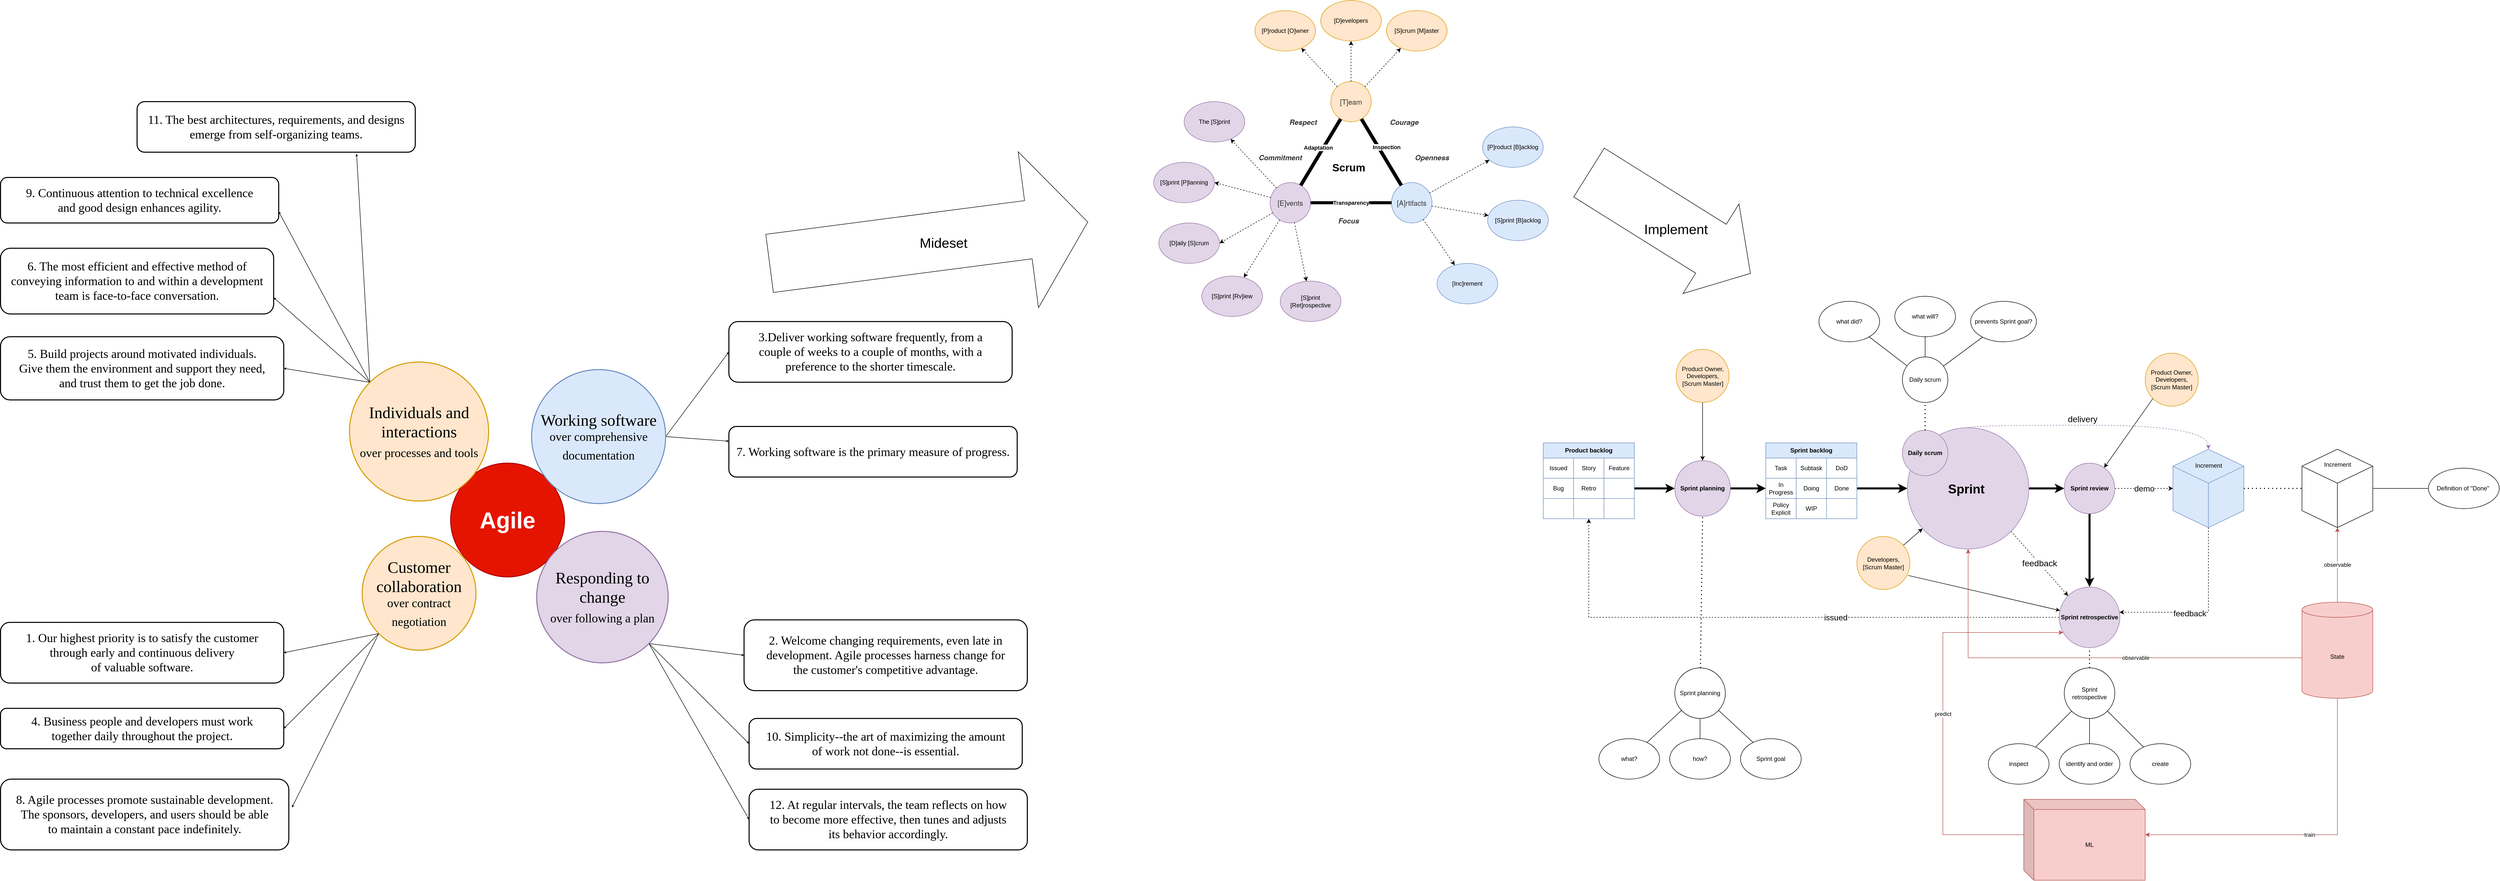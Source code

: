 <mxfile version="20.6.0" type="github">
  <diagram id="vTIlGKn34Agy7_nbuYvW" name="Page-1">
    <mxGraphModel dx="4783" dy="1676" grid="1" gridSize="10" guides="1" tooltips="1" connect="1" arrows="1" fold="1" page="1" pageScale="1" pageWidth="1100" pageHeight="850" math="0" shadow="0">
      <root>
        <mxCell id="0" />
        <mxCell id="1" parent="0" />
        <mxCell id="4XVsGeKiMnGcDN7NZz1f-46" style="edgeStyle=orthogonalEdgeStyle;rounded=0;orthogonalLoop=1;jettySize=auto;html=1;strokeWidth=4;" parent="1" source="4XVsGeKiMnGcDN7NZz1f-1" target="pWea8SycgsO2kqLgSIZi-3" edge="1">
          <mxGeometry relative="1" as="geometry">
            <mxPoint x="920" y="325" as="targetPoint" />
          </mxGeometry>
        </mxCell>
        <mxCell id="4XVsGeKiMnGcDN7NZz1f-50" style="edgeStyle=orthogonalEdgeStyle;rounded=0;orthogonalLoop=1;jettySize=auto;html=1;strokeWidth=4;" parent="1" source="pWea8SycgsO2kqLgSIZi-3" target="pWea8SycgsO2kqLgSIZi-4" edge="1">
          <mxGeometry relative="1" as="geometry">
            <mxPoint x="715" y="540" as="targetPoint" />
            <Array as="points">
              <mxPoint x="970" y="420" />
              <mxPoint x="970" y="420" />
            </Array>
          </mxGeometry>
        </mxCell>
        <mxCell id="--FnyJ7yt4JysMKt7wGG-60" style="edgeStyle=orthogonalEdgeStyle;rounded=0;orthogonalLoop=1;jettySize=auto;html=1;entryX=0.5;entryY=0;entryDx=0;entryDy=0;entryPerimeter=0;fontSize=25;endSize=6;strokeWidth=1;spacing=7;fillColor=#e1d5e7;strokeColor=#9673a6;curved=1;dashed=1;" parent="1" source="4XVsGeKiMnGcDN7NZz1f-1" target="4XVsGeKiMnGcDN7NZz1f-44" edge="1">
          <mxGeometry relative="1" as="geometry">
            <Array as="points">
              <mxPoint x="730" y="200" />
              <mxPoint x="1205" y="200" />
            </Array>
          </mxGeometry>
        </mxCell>
        <mxCell id="--FnyJ7yt4JysMKt7wGG-61" value="&lt;font style=&quot;font-size: 17px&quot;&gt;delivery&lt;/font&gt;" style="edgeLabel;html=1;align=center;verticalAlign=middle;resizable=0;points=[];fontSize=45;labelBackgroundColor=none;" parent="--FnyJ7yt4JysMKt7wGG-60" vertex="1" connectable="0">
          <mxGeometry x="-0.438" y="-5" relative="1" as="geometry">
            <mxPoint x="83" y="-27" as="offset" />
          </mxGeometry>
        </mxCell>
        <mxCell id="--FnyJ7yt4JysMKt7wGG-63" value="feedback" style="rounded=0;orthogonalLoop=1;jettySize=auto;html=1;exitX=1;exitY=1;exitDx=0;exitDy=0;entryX=0;entryY=0;entryDx=0;entryDy=0;dashed=1;fontSize=17;endSize=6;strokeWidth=1;" parent="1" source="4XVsGeKiMnGcDN7NZz1f-1" target="pWea8SycgsO2kqLgSIZi-4" edge="1">
          <mxGeometry relative="1" as="geometry" />
        </mxCell>
        <mxCell id="bllVGtwwc2WVKfsiEJ2D-12" value="observable" style="edgeStyle=orthogonalEdgeStyle;rounded=0;orthogonalLoop=1;jettySize=auto;html=1;fillColor=#f8cecc;strokeColor=#b85450;startArrow=classic;startFill=1;endArrow=none;endFill=0;" edge="1" parent="1" source="4XVsGeKiMnGcDN7NZz1f-1" target="bllVGtwwc2WVKfsiEJ2D-2">
          <mxGeometry x="0.246" relative="1" as="geometry">
            <Array as="points">
              <mxPoint x="730" y="660" />
            </Array>
            <mxPoint x="1" as="offset" />
          </mxGeometry>
        </mxCell>
        <mxCell id="4XVsGeKiMnGcDN7NZz1f-1" value="Sprint&amp;nbsp;" style="ellipse;whiteSpace=wrap;html=1;aspect=fixed;fillColor=#e1d5e7;strokeColor=#9673a6;fontStyle=1;fontSize=25;" parent="1" vertex="1">
          <mxGeometry x="610" y="205" width="240" height="240" as="geometry" />
        </mxCell>
        <mxCell id="4XVsGeKiMnGcDN7NZz1f-32" style="edgeStyle=orthogonalEdgeStyle;rounded=0;orthogonalLoop=1;jettySize=auto;html=1;strokeWidth=4;" parent="1" source="pWea8SycgsO2kqLgSIZi-2" target="4XVsGeKiMnGcDN7NZz1f-24" edge="1">
          <mxGeometry relative="1" as="geometry">
            <mxPoint x="260" y="325" as="sourcePoint" />
          </mxGeometry>
        </mxCell>
        <mxCell id="4XVsGeKiMnGcDN7NZz1f-17" style="edgeStyle=orthogonalEdgeStyle;rounded=0;orthogonalLoop=1;jettySize=auto;html=1;spacing=4;fontSize=15;strokeWidth=4;" parent="1" source="4XVsGeKiMnGcDN7NZz1f-8" target="pWea8SycgsO2kqLgSIZi-2" edge="1">
          <mxGeometry relative="1" as="geometry">
            <mxPoint x="140" y="325" as="targetPoint" />
          </mxGeometry>
        </mxCell>
        <mxCell id="4XVsGeKiMnGcDN7NZz1f-33" style="edgeStyle=orthogonalEdgeStyle;rounded=0;orthogonalLoop=1;jettySize=auto;html=1;strokeWidth=4;" parent="1" source="4XVsGeKiMnGcDN7NZz1f-24" target="4XVsGeKiMnGcDN7NZz1f-1" edge="1">
          <mxGeometry relative="1" as="geometry" />
        </mxCell>
        <mxCell id="4XVsGeKiMnGcDN7NZz1f-36" value="&lt;span style=&quot;color: rgb(51 , 51 , 51) ; font-family: &amp;quot;helvetica neue&amp;quot; , &amp;quot;helvetica&amp;quot; , &amp;quot;arial&amp;quot; , sans-serif ; font-size: 14px&quot;&gt;[T]eam&lt;/span&gt;" style="ellipse;whiteSpace=wrap;html=1;aspect=fixed;fillColor=#ffe6cc;strokeColor=#d79b00;" parent="1" vertex="1">
          <mxGeometry x="-530" y="-480" width="80" height="80" as="geometry" />
        </mxCell>
        <mxCell id="4XVsGeKiMnGcDN7NZz1f-37" value="&lt;span style=&quot;color: rgb(51 , 51 , 51) ; font-family: &amp;quot;helvetica neue&amp;quot; , &amp;quot;helvetica&amp;quot; , &amp;quot;arial&amp;quot; , sans-serif ; font-size: 14px&quot;&gt;[E]vents&lt;/span&gt;" style="ellipse;whiteSpace=wrap;html=1;aspect=fixed;fillColor=#e1d5e7;strokeColor=#9673a6;" parent="1" vertex="1">
          <mxGeometry x="-650" y="-280" width="80" height="80" as="geometry" />
        </mxCell>
        <mxCell id="4XVsGeKiMnGcDN7NZz1f-38" value="&lt;span style=&quot;color: rgb(51 , 51 , 51) ; font-family: &amp;quot;helvetica neue&amp;quot; , &amp;quot;helvetica&amp;quot; , &amp;quot;arial&amp;quot; , sans-serif ; font-size: 14px&quot;&gt;[A]rtifacts&lt;/span&gt;" style="ellipse;whiteSpace=wrap;html=1;aspect=fixed;fillColor=#dae8fc;strokeColor=#6c8ebf;" parent="1" vertex="1">
          <mxGeometry x="-410" y="-280" width="80" height="80" as="geometry" />
        </mxCell>
        <mxCell id="4XVsGeKiMnGcDN7NZz1f-39" value="Inspection" style="endArrow=none;html=1;strokeWidth=7;fontStyle=1" parent="1" source="4XVsGeKiMnGcDN7NZz1f-38" target="4XVsGeKiMnGcDN7NZz1f-36" edge="1">
          <mxGeometry x="0.045" y="-14" width="50" height="50" relative="1" as="geometry">
            <mxPoint x="-100" y="-180" as="sourcePoint" />
            <mxPoint x="-50" y="-230" as="targetPoint" />
            <mxPoint as="offset" />
          </mxGeometry>
        </mxCell>
        <mxCell id="4XVsGeKiMnGcDN7NZz1f-40" value="" style="endArrow=none;html=1;strokeWidth=7;" parent="1" source="4XVsGeKiMnGcDN7NZz1f-37" target="4XVsGeKiMnGcDN7NZz1f-36" edge="1">
          <mxGeometry width="50" height="50" relative="1" as="geometry">
            <mxPoint x="-180" y="-120" as="sourcePoint" />
            <mxPoint x="-536.95" y="-340.442" as="targetPoint" />
          </mxGeometry>
        </mxCell>
        <mxCell id="qiKfdvFr4R7piAgloskP-28" value="Adaptation" style="edgeLabel;html=1;align=center;verticalAlign=middle;resizable=0;points=[];fontStyle=1" parent="4XVsGeKiMnGcDN7NZz1f-40" vertex="1" connectable="0">
          <mxGeometry x="0.163" y="1" relative="1" as="geometry">
            <mxPoint x="-10.72" y="1.48" as="offset" />
          </mxGeometry>
        </mxCell>
        <mxCell id="4XVsGeKiMnGcDN7NZz1f-41" value="Transparency" style="endArrow=none;html=1;strokeWidth=6;fontStyle=1" parent="1" source="4XVsGeKiMnGcDN7NZz1f-38" target="4XVsGeKiMnGcDN7NZz1f-37" edge="1">
          <mxGeometry width="50" height="50" relative="1" as="geometry">
            <mxPoint x="-100" y="-180" as="sourcePoint" />
            <mxPoint x="-50" y="-230" as="targetPoint" />
          </mxGeometry>
        </mxCell>
        <mxCell id="4XVsGeKiMnGcDN7NZz1f-43" value="Scrum" style="text;html=1;align=center;verticalAlign=middle;resizable=0;points=[];autosize=1;fontStyle=1;spacing=3;fontSize=21;" parent="1" vertex="1">
          <mxGeometry x="-540" y="-330" width="90" height="40" as="geometry" />
        </mxCell>
        <mxCell id="4XVsGeKiMnGcDN7NZz1f-49" style="edgeStyle=orthogonalEdgeStyle;rounded=0;orthogonalLoop=1;jettySize=auto;html=1;dashed=1;" parent="1" source="4XVsGeKiMnGcDN7NZz1f-44" target="pWea8SycgsO2kqLgSIZi-4" edge="1">
          <mxGeometry relative="1" as="geometry">
            <Array as="points">
              <mxPoint x="1205" y="570" />
            </Array>
            <mxPoint x="775" y="570" as="targetPoint" />
          </mxGeometry>
        </mxCell>
        <mxCell id="--FnyJ7yt4JysMKt7wGG-62" value="feedback" style="edgeLabel;html=1;align=center;verticalAlign=middle;resizable=0;points=[];fontSize=16;" parent="4XVsGeKiMnGcDN7NZz1f-49" vertex="1" connectable="0">
          <mxGeometry x="0.187" y="2" relative="1" as="geometry">
            <mxPoint x="-1" as="offset" />
          </mxGeometry>
        </mxCell>
        <mxCell id="4XVsGeKiMnGcDN7NZz1f-44" value="" style="html=1;whiteSpace=wrap;shape=isoCube2;backgroundOutline=1;isoAngle=15;fillColor=#dae8fc;strokeColor=#6c8ebf;" parent="1" vertex="1">
          <mxGeometry x="1135" y="247.5" width="140" height="155" as="geometry" />
        </mxCell>
        <mxCell id="4XVsGeKiMnGcDN7NZz1f-47" value="demo" style="edgeStyle=orthogonalEdgeStyle;rounded=0;orthogonalLoop=1;jettySize=auto;html=1;dashed=1;fontSize=16;" parent="1" source="pWea8SycgsO2kqLgSIZi-3" target="4XVsGeKiMnGcDN7NZz1f-44" edge="1">
          <mxGeometry relative="1" as="geometry">
            <mxPoint x="1040" y="325" as="sourcePoint" />
          </mxGeometry>
        </mxCell>
        <mxCell id="4XVsGeKiMnGcDN7NZz1f-51" style="edgeStyle=orthogonalEdgeStyle;rounded=0;orthogonalLoop=1;jettySize=auto;html=1;dashed=1;" parent="1" source="pWea8SycgsO2kqLgSIZi-4" target="4XVsGeKiMnGcDN7NZz1f-3" edge="1">
          <mxGeometry relative="1" as="geometry">
            <mxPoint x="655" y="570" as="sourcePoint" />
          </mxGeometry>
        </mxCell>
        <mxCell id="--FnyJ7yt4JysMKt7wGG-65" value="issued" style="edgeLabel;html=1;align=center;verticalAlign=middle;resizable=0;points=[];fontSize=16;" parent="4XVsGeKiMnGcDN7NZz1f-51" vertex="1" connectable="0">
          <mxGeometry x="-0.213" relative="1" as="geometry">
            <mxPoint as="offset" />
          </mxGeometry>
        </mxCell>
        <mxCell id="4XVsGeKiMnGcDN7NZz1f-19" value="Sprint backlog" style="shape=table;html=1;whiteSpace=wrap;startSize=30;container=1;collapsible=0;childLayout=tableLayout;fontStyle=1;align=center;fillColor=#dae8fc;strokeColor=#6c8ebf;" parent="1" vertex="1">
          <mxGeometry x="330" y="235" width="180" height="150" as="geometry" />
        </mxCell>
        <mxCell id="4XVsGeKiMnGcDN7NZz1f-20" value="" style="shape=partialRectangle;html=1;whiteSpace=wrap;collapsible=0;dropTarget=0;pointerEvents=0;fillColor=none;top=0;left=0;bottom=0;right=0;points=[[0,0.5],[1,0.5]];portConstraint=eastwest;" parent="4XVsGeKiMnGcDN7NZz1f-19" vertex="1">
          <mxGeometry y="30" width="180" height="40" as="geometry" />
        </mxCell>
        <mxCell id="4XVsGeKiMnGcDN7NZz1f-21" value="Task" style="shape=partialRectangle;html=1;whiteSpace=wrap;connectable=0;fillColor=none;top=0;left=0;bottom=0;right=0;overflow=hidden;" parent="4XVsGeKiMnGcDN7NZz1f-20" vertex="1">
          <mxGeometry width="60" height="40" as="geometry" />
        </mxCell>
        <mxCell id="4XVsGeKiMnGcDN7NZz1f-22" value="Subtask" style="shape=partialRectangle;html=1;whiteSpace=wrap;connectable=0;fillColor=none;top=0;left=0;bottom=0;right=0;overflow=hidden;" parent="4XVsGeKiMnGcDN7NZz1f-20" vertex="1">
          <mxGeometry x="60" width="60" height="40" as="geometry" />
        </mxCell>
        <mxCell id="4XVsGeKiMnGcDN7NZz1f-23" value="DoD" style="shape=partialRectangle;html=1;whiteSpace=wrap;connectable=0;fillColor=none;top=0;left=0;bottom=0;right=0;overflow=hidden;" parent="4XVsGeKiMnGcDN7NZz1f-20" vertex="1">
          <mxGeometry x="120" width="60" height="40" as="geometry" />
        </mxCell>
        <mxCell id="4XVsGeKiMnGcDN7NZz1f-24" value="" style="shape=partialRectangle;html=1;whiteSpace=wrap;collapsible=0;dropTarget=0;pointerEvents=0;fillColor=none;top=0;left=0;bottom=0;right=0;points=[[0,0.5],[1,0.5]];portConstraint=eastwest;" parent="4XVsGeKiMnGcDN7NZz1f-19" vertex="1">
          <mxGeometry y="70" width="180" height="40" as="geometry" />
        </mxCell>
        <mxCell id="4XVsGeKiMnGcDN7NZz1f-25" value="In Progress" style="shape=partialRectangle;html=1;whiteSpace=wrap;connectable=0;fillColor=none;top=0;left=0;bottom=0;right=0;overflow=hidden;" parent="4XVsGeKiMnGcDN7NZz1f-24" vertex="1">
          <mxGeometry width="60" height="40" as="geometry" />
        </mxCell>
        <mxCell id="4XVsGeKiMnGcDN7NZz1f-26" value="Doing" style="shape=partialRectangle;html=1;whiteSpace=wrap;connectable=0;fillColor=none;top=0;left=0;bottom=0;right=0;overflow=hidden;" parent="4XVsGeKiMnGcDN7NZz1f-24" vertex="1">
          <mxGeometry x="60" width="60" height="40" as="geometry" />
        </mxCell>
        <mxCell id="4XVsGeKiMnGcDN7NZz1f-27" value="Done" style="shape=partialRectangle;html=1;whiteSpace=wrap;connectable=0;fillColor=none;top=0;left=0;bottom=0;right=0;overflow=hidden;" parent="4XVsGeKiMnGcDN7NZz1f-24" vertex="1">
          <mxGeometry x="120" width="60" height="40" as="geometry" />
        </mxCell>
        <mxCell id="4XVsGeKiMnGcDN7NZz1f-28" value="" style="shape=partialRectangle;html=1;whiteSpace=wrap;collapsible=0;dropTarget=0;pointerEvents=0;fillColor=none;top=0;left=0;bottom=0;right=0;points=[[0,0.5],[1,0.5]];portConstraint=eastwest;" parent="4XVsGeKiMnGcDN7NZz1f-19" vertex="1">
          <mxGeometry y="110" width="180" height="40" as="geometry" />
        </mxCell>
        <mxCell id="4XVsGeKiMnGcDN7NZz1f-29" value="Policy Explicit" style="shape=partialRectangle;html=1;whiteSpace=wrap;connectable=0;fillColor=none;top=0;left=0;bottom=0;right=0;overflow=hidden;" parent="4XVsGeKiMnGcDN7NZz1f-28" vertex="1">
          <mxGeometry width="60" height="40" as="geometry" />
        </mxCell>
        <mxCell id="4XVsGeKiMnGcDN7NZz1f-30" value="WIP" style="shape=partialRectangle;html=1;whiteSpace=wrap;connectable=0;fillColor=none;top=0;left=0;bottom=0;right=0;overflow=hidden;" parent="4XVsGeKiMnGcDN7NZz1f-28" vertex="1">
          <mxGeometry x="60" width="60" height="40" as="geometry" />
        </mxCell>
        <mxCell id="4XVsGeKiMnGcDN7NZz1f-31" value="" style="shape=partialRectangle;html=1;whiteSpace=wrap;connectable=0;fillColor=none;top=0;left=0;bottom=0;right=0;overflow=hidden;" parent="4XVsGeKiMnGcDN7NZz1f-28" vertex="1">
          <mxGeometry x="120" width="60" height="40" as="geometry" />
        </mxCell>
        <mxCell id="4XVsGeKiMnGcDN7NZz1f-3" value="Product backlog" style="shape=table;html=1;whiteSpace=wrap;startSize=30;container=1;collapsible=0;childLayout=tableLayout;fontStyle=1;align=center;fillColor=#dae8fc;strokeColor=#6c8ebf;" parent="1" vertex="1">
          <mxGeometry x="-110" y="235" width="180" height="150" as="geometry" />
        </mxCell>
        <mxCell id="4XVsGeKiMnGcDN7NZz1f-4" value="" style="shape=partialRectangle;html=1;whiteSpace=wrap;collapsible=0;dropTarget=0;pointerEvents=0;fillColor=none;top=0;left=0;bottom=0;right=0;points=[[0,0.5],[1,0.5]];portConstraint=eastwest;" parent="4XVsGeKiMnGcDN7NZz1f-3" vertex="1">
          <mxGeometry y="30" width="180" height="40" as="geometry" />
        </mxCell>
        <mxCell id="4XVsGeKiMnGcDN7NZz1f-5" value="Issued" style="shape=partialRectangle;html=1;whiteSpace=wrap;connectable=0;fillColor=none;top=0;left=0;bottom=0;right=0;overflow=hidden;" parent="4XVsGeKiMnGcDN7NZz1f-4" vertex="1">
          <mxGeometry width="60" height="40" as="geometry" />
        </mxCell>
        <mxCell id="4XVsGeKiMnGcDN7NZz1f-6" value="Story" style="shape=partialRectangle;html=1;whiteSpace=wrap;connectable=0;fillColor=none;top=0;left=0;bottom=0;right=0;overflow=hidden;" parent="4XVsGeKiMnGcDN7NZz1f-4" vertex="1">
          <mxGeometry x="60" width="60" height="40" as="geometry" />
        </mxCell>
        <mxCell id="4XVsGeKiMnGcDN7NZz1f-7" value="Feature" style="shape=partialRectangle;html=1;whiteSpace=wrap;connectable=0;fillColor=none;top=0;left=0;bottom=0;right=0;overflow=hidden;" parent="4XVsGeKiMnGcDN7NZz1f-4" vertex="1">
          <mxGeometry x="120" width="60" height="40" as="geometry" />
        </mxCell>
        <mxCell id="4XVsGeKiMnGcDN7NZz1f-8" value="" style="shape=partialRectangle;html=1;whiteSpace=wrap;collapsible=0;dropTarget=0;pointerEvents=0;fillColor=none;top=0;left=0;bottom=0;right=0;points=[[0,0.5],[1,0.5]];portConstraint=eastwest;" parent="4XVsGeKiMnGcDN7NZz1f-3" vertex="1">
          <mxGeometry y="70" width="180" height="40" as="geometry" />
        </mxCell>
        <mxCell id="4XVsGeKiMnGcDN7NZz1f-9" value="Bug" style="shape=partialRectangle;html=1;whiteSpace=wrap;connectable=0;fillColor=none;top=0;left=0;bottom=0;right=0;overflow=hidden;" parent="4XVsGeKiMnGcDN7NZz1f-8" vertex="1">
          <mxGeometry width="60" height="40" as="geometry" />
        </mxCell>
        <mxCell id="4XVsGeKiMnGcDN7NZz1f-10" value="Retro" style="shape=partialRectangle;html=1;whiteSpace=wrap;connectable=0;fillColor=none;top=0;left=0;bottom=0;right=0;overflow=hidden;" parent="4XVsGeKiMnGcDN7NZz1f-8" vertex="1">
          <mxGeometry x="60" width="60" height="40" as="geometry" />
        </mxCell>
        <mxCell id="4XVsGeKiMnGcDN7NZz1f-11" value="" style="shape=partialRectangle;html=1;whiteSpace=wrap;connectable=0;fillColor=none;top=0;left=0;bottom=0;right=0;overflow=hidden;" parent="4XVsGeKiMnGcDN7NZz1f-8" vertex="1">
          <mxGeometry x="120" width="60" height="40" as="geometry" />
        </mxCell>
        <mxCell id="4XVsGeKiMnGcDN7NZz1f-12" value="" style="shape=partialRectangle;html=1;whiteSpace=wrap;collapsible=0;dropTarget=0;pointerEvents=0;fillColor=none;top=0;left=0;bottom=0;right=0;points=[[0,0.5],[1,0.5]];portConstraint=eastwest;" parent="4XVsGeKiMnGcDN7NZz1f-3" vertex="1">
          <mxGeometry y="110" width="180" height="40" as="geometry" />
        </mxCell>
        <mxCell id="4XVsGeKiMnGcDN7NZz1f-13" value="" style="shape=partialRectangle;html=1;whiteSpace=wrap;connectable=0;fillColor=none;top=0;left=0;bottom=0;right=0;overflow=hidden;" parent="4XVsGeKiMnGcDN7NZz1f-12" vertex="1">
          <mxGeometry width="60" height="40" as="geometry" />
        </mxCell>
        <mxCell id="4XVsGeKiMnGcDN7NZz1f-14" value="" style="shape=partialRectangle;html=1;whiteSpace=wrap;connectable=0;fillColor=none;top=0;left=0;bottom=0;right=0;overflow=hidden;" parent="4XVsGeKiMnGcDN7NZz1f-12" vertex="1">
          <mxGeometry x="60" width="60" height="40" as="geometry" />
        </mxCell>
        <mxCell id="4XVsGeKiMnGcDN7NZz1f-15" value="" style="shape=partialRectangle;html=1;whiteSpace=wrap;connectable=0;fillColor=none;top=0;left=0;bottom=0;right=0;overflow=hidden;" parent="4XVsGeKiMnGcDN7NZz1f-12" vertex="1">
          <mxGeometry x="120" width="60" height="40" as="geometry" />
        </mxCell>
        <mxCell id="4XVsGeKiMnGcDN7NZz1f-52" value="Increment" style="text;html=1;align=center;verticalAlign=middle;resizable=0;points=[];autosize=1;" parent="1" vertex="1">
          <mxGeometry x="1170" y="270" width="70" height="20" as="geometry" />
        </mxCell>
        <mxCell id="4XVsGeKiMnGcDN7NZz1f-55" value="what?" style="ellipse;whiteSpace=wrap;html=1;" parent="1" vertex="1">
          <mxGeometry y="820" width="120" height="80" as="geometry" />
        </mxCell>
        <mxCell id="4XVsGeKiMnGcDN7NZz1f-56" value="how?" style="ellipse;whiteSpace=wrap;html=1;" parent="1" vertex="1">
          <mxGeometry x="140" y="820" width="120" height="80" as="geometry" />
        </mxCell>
        <mxCell id="4XVsGeKiMnGcDN7NZz1f-57" value="Sprint goal" style="ellipse;whiteSpace=wrap;html=1;" parent="1" vertex="1">
          <mxGeometry x="280" y="820" width="120" height="80" as="geometry" />
        </mxCell>
        <mxCell id="4XVsGeKiMnGcDN7NZz1f-58" value="" style="endArrow=none;html=1;" parent="1" source="4XVsGeKiMnGcDN7NZz1f-55" target="pWea8SycgsO2kqLgSIZi-8" edge="1">
          <mxGeometry width="50" height="50" relative="1" as="geometry">
            <mxPoint x="70" y="790" as="sourcePoint" />
            <mxPoint x="165" y="770" as="targetPoint" />
          </mxGeometry>
        </mxCell>
        <mxCell id="4XVsGeKiMnGcDN7NZz1f-59" value="" style="endArrow=none;html=1;" parent="1" source="4XVsGeKiMnGcDN7NZz1f-56" target="pWea8SycgsO2kqLgSIZi-8" edge="1">
          <mxGeometry width="50" height="50" relative="1" as="geometry">
            <mxPoint x="350" y="760" as="sourcePoint" />
            <mxPoint x="200" y="770" as="targetPoint" />
          </mxGeometry>
        </mxCell>
        <mxCell id="4XVsGeKiMnGcDN7NZz1f-60" value="" style="endArrow=none;html=1;" parent="1" source="4XVsGeKiMnGcDN7NZz1f-57" target="pWea8SycgsO2kqLgSIZi-8" edge="1">
          <mxGeometry width="50" height="50" relative="1" as="geometry">
            <mxPoint x="370" y="780" as="sourcePoint" />
            <mxPoint x="235" y="770" as="targetPoint" />
          </mxGeometry>
        </mxCell>
        <mxCell id="4XVsGeKiMnGcDN7NZz1f-61" value="" style="html=1;whiteSpace=wrap;shape=isoCube2;backgroundOutline=1;isoAngle=15;" parent="1" vertex="1">
          <mxGeometry x="1390" y="247.5" width="140" height="155" as="geometry" />
        </mxCell>
        <mxCell id="4XVsGeKiMnGcDN7NZz1f-62" value="Increment" style="text;html=1;align=center;verticalAlign=middle;resizable=0;points=[];autosize=1;" parent="1" vertex="1">
          <mxGeometry x="1425" y="267.5" width="70" height="20" as="geometry" />
        </mxCell>
        <mxCell id="4XVsGeKiMnGcDN7NZz1f-63" value="Definition of &quot;Done&quot;&amp;nbsp;" style="ellipse;whiteSpace=wrap;html=1;" parent="1" vertex="1">
          <mxGeometry x="1640" y="285" width="140" height="80" as="geometry" />
        </mxCell>
        <mxCell id="4XVsGeKiMnGcDN7NZz1f-66" value="" style="endArrow=none;html=1;" parent="1" source="4XVsGeKiMnGcDN7NZz1f-63" target="4XVsGeKiMnGcDN7NZz1f-61" edge="1">
          <mxGeometry width="50" height="50" relative="1" as="geometry">
            <mxPoint x="1570" y="427.5" as="sourcePoint" />
            <mxPoint x="1620" y="377.5" as="targetPoint" />
          </mxGeometry>
        </mxCell>
        <mxCell id="4XVsGeKiMnGcDN7NZz1f-68" value="what did?" style="ellipse;whiteSpace=wrap;html=1;" parent="1" vertex="1">
          <mxGeometry x="435" y="-45" width="120" height="80" as="geometry" />
        </mxCell>
        <mxCell id="4XVsGeKiMnGcDN7NZz1f-69" value="what will?" style="ellipse;whiteSpace=wrap;html=1;" parent="1" vertex="1">
          <mxGeometry x="585" y="-55" width="120" height="80" as="geometry" />
        </mxCell>
        <mxCell id="4XVsGeKiMnGcDN7NZz1f-70" value="prevents Sprint goal?" style="ellipse;whiteSpace=wrap;html=1;" parent="1" vertex="1">
          <mxGeometry x="735" y="-45" width="130" height="80" as="geometry" />
        </mxCell>
        <mxCell id="4XVsGeKiMnGcDN7NZz1f-71" value="" style="endArrow=none;html=1;" parent="1" source="4XVsGeKiMnGcDN7NZz1f-68" target="pWea8SycgsO2kqLgSIZi-5" edge="1">
          <mxGeometry width="50" height="50" relative="1" as="geometry">
            <mxPoint x="415" y="155" as="sourcePoint" />
            <mxPoint x="600" y="65" as="targetPoint" />
          </mxGeometry>
        </mxCell>
        <mxCell id="4XVsGeKiMnGcDN7NZz1f-72" value="" style="endArrow=none;html=1;" parent="1" source="4XVsGeKiMnGcDN7NZz1f-69" target="pWea8SycgsO2kqLgSIZi-5" edge="1">
          <mxGeometry width="50" height="50" relative="1" as="geometry">
            <mxPoint x="785" y="105" as="sourcePoint" />
            <mxPoint x="645" y="65" as="targetPoint" />
          </mxGeometry>
        </mxCell>
        <mxCell id="4XVsGeKiMnGcDN7NZz1f-73" value="" style="endArrow=none;html=1;" parent="1" source="4XVsGeKiMnGcDN7NZz1f-70" target="pWea8SycgsO2kqLgSIZi-5" edge="1">
          <mxGeometry width="50" height="50" relative="1" as="geometry">
            <mxPoint x="755" y="105" as="sourcePoint" />
            <mxPoint x="691.5" y="65" as="targetPoint" />
          </mxGeometry>
        </mxCell>
        <mxCell id="4XVsGeKiMnGcDN7NZz1f-75" value="inspect" style="ellipse;whiteSpace=wrap;html=1;" parent="1" vertex="1">
          <mxGeometry x="770" y="830" width="120" height="80" as="geometry" />
        </mxCell>
        <mxCell id="4XVsGeKiMnGcDN7NZz1f-76" value="identify and order" style="ellipse;whiteSpace=wrap;html=1;" parent="1" vertex="1">
          <mxGeometry x="910" y="830" width="120" height="80" as="geometry" />
        </mxCell>
        <mxCell id="4XVsGeKiMnGcDN7NZz1f-77" value="create" style="ellipse;whiteSpace=wrap;html=1;" parent="1" vertex="1">
          <mxGeometry x="1050" y="830" width="120" height="80" as="geometry" />
        </mxCell>
        <mxCell id="4XVsGeKiMnGcDN7NZz1f-78" value="" style="endArrow=none;html=1;" parent="1" source="4XVsGeKiMnGcDN7NZz1f-75" target="pWea8SycgsO2kqLgSIZi-7" edge="1">
          <mxGeometry width="50" height="50" relative="1" as="geometry">
            <mxPoint x="830" y="780" as="sourcePoint" />
            <mxPoint x="937.692" y="770" as="targetPoint" />
          </mxGeometry>
        </mxCell>
        <mxCell id="4XVsGeKiMnGcDN7NZz1f-79" value="" style="endArrow=none;html=1;" parent="1" source="4XVsGeKiMnGcDN7NZz1f-76" target="pWea8SycgsO2kqLgSIZi-7" edge="1">
          <mxGeometry width="50" height="50" relative="1" as="geometry">
            <mxPoint x="1120" y="820" as="sourcePoint" />
            <mxPoint x="970" y="770" as="targetPoint" />
          </mxGeometry>
        </mxCell>
        <mxCell id="4XVsGeKiMnGcDN7NZz1f-80" value="" style="endArrow=none;html=1;" parent="1" source="4XVsGeKiMnGcDN7NZz1f-77" target="pWea8SycgsO2kqLgSIZi-7" edge="1">
          <mxGeometry width="50" height="50" relative="1" as="geometry">
            <mxPoint x="1110" y="780" as="sourcePoint" />
            <mxPoint x="1002.308" y="770" as="targetPoint" />
          </mxGeometry>
        </mxCell>
        <mxCell id="pWea8SycgsO2kqLgSIZi-1" value="&lt;span&gt;Daily scrum&lt;/span&gt;" style="ellipse;whiteSpace=wrap;html=1;aspect=fixed;fillColor=#e1d5e7;strokeColor=#9673a6;fontStyle=1" parent="1" vertex="1">
          <mxGeometry x="600" y="210" width="90" height="90" as="geometry" />
        </mxCell>
        <mxCell id="pWea8SycgsO2kqLgSIZi-2" value="&lt;span&gt;Sprint planning&lt;/span&gt;" style="ellipse;whiteSpace=wrap;html=1;aspect=fixed;fillColor=#e1d5e7;strokeColor=#9673a6;fontStyle=1" parent="1" vertex="1">
          <mxGeometry x="150" y="270" width="110" height="110" as="geometry" />
        </mxCell>
        <mxCell id="pWea8SycgsO2kqLgSIZi-3" value="Sprint review" style="ellipse;whiteSpace=wrap;html=1;aspect=fixed;fillColor=#e1d5e7;strokeColor=#9673a6;fontStyle=1" parent="1" vertex="1">
          <mxGeometry x="920" y="275" width="100" height="100" as="geometry" />
        </mxCell>
        <mxCell id="pWea8SycgsO2kqLgSIZi-4" value="Sprint retrospective" style="ellipse;whiteSpace=wrap;html=1;aspect=fixed;fillColor=#e1d5e7;strokeColor=#9673a6;fontStyle=1" parent="1" vertex="1">
          <mxGeometry x="910" y="520" width="120" height="120" as="geometry" />
        </mxCell>
        <mxCell id="pWea8SycgsO2kqLgSIZi-5" value="&lt;span&gt;Daily scrum&lt;/span&gt;" style="ellipse;whiteSpace=wrap;html=1;aspect=fixed;" parent="1" vertex="1">
          <mxGeometry x="600" y="65" width="90" height="90" as="geometry" />
        </mxCell>
        <mxCell id="pWea8SycgsO2kqLgSIZi-7" value="Sprint retrospective" style="ellipse;whiteSpace=wrap;html=1;aspect=fixed;" parent="1" vertex="1">
          <mxGeometry x="920" y="680" width="100" height="100" as="geometry" />
        </mxCell>
        <mxCell id="pWea8SycgsO2kqLgSIZi-8" value="&lt;span&gt;Sprint planning&lt;/span&gt;" style="ellipse;whiteSpace=wrap;html=1;aspect=fixed;" parent="1" vertex="1">
          <mxGeometry x="150" y="680" width="100" height="100" as="geometry" />
        </mxCell>
        <mxCell id="pWea8SycgsO2kqLgSIZi-11" value="" style="endArrow=none;dashed=1;html=1;dashPattern=1 3;strokeWidth=2;" parent="1" source="pWea8SycgsO2kqLgSIZi-1" target="pWea8SycgsO2kqLgSIZi-5" edge="1">
          <mxGeometry width="50" height="50" relative="1" as="geometry">
            <mxPoint x="870" y="130" as="sourcePoint" />
            <mxPoint x="920" y="80" as="targetPoint" />
          </mxGeometry>
        </mxCell>
        <mxCell id="pWea8SycgsO2kqLgSIZi-12" value="" style="endArrow=none;dashed=1;html=1;dashPattern=1 3;strokeWidth=2;entryX=0.5;entryY=1;entryDx=0;entryDy=0;" parent="1" source="pWea8SycgsO2kqLgSIZi-8" target="pWea8SycgsO2kqLgSIZi-2" edge="1">
          <mxGeometry width="50" height="50" relative="1" as="geometry">
            <mxPoint x="330" y="670" as="sourcePoint" />
            <mxPoint x="380" y="620" as="targetPoint" />
          </mxGeometry>
        </mxCell>
        <mxCell id="pWea8SycgsO2kqLgSIZi-13" value="" style="endArrow=none;dashed=1;html=1;dashPattern=1 3;strokeWidth=2;" parent="1" source="pWea8SycgsO2kqLgSIZi-7" target="pWea8SycgsO2kqLgSIZi-4" edge="1">
          <mxGeometry width="50" height="50" relative="1" as="geometry">
            <mxPoint x="900" y="690" as="sourcePoint" />
            <mxPoint x="950" y="640" as="targetPoint" />
          </mxGeometry>
        </mxCell>
        <mxCell id="pWea8SycgsO2kqLgSIZi-14" value="" style="endArrow=none;dashed=1;html=1;dashPattern=1 3;strokeWidth=2;exitX=1;exitY=0.5;exitDx=0;exitDy=0;exitPerimeter=0;" parent="1" source="4XVsGeKiMnGcDN7NZz1f-44" target="4XVsGeKiMnGcDN7NZz1f-61" edge="1">
          <mxGeometry width="50" height="50" relative="1" as="geometry">
            <mxPoint x="1370" y="80" as="sourcePoint" />
            <mxPoint x="1420" y="30" as="targetPoint" />
          </mxGeometry>
        </mxCell>
        <mxCell id="qiKfdvFr4R7piAgloskP-3" value="[P]roduct [O]wner" style="ellipse;whiteSpace=wrap;html=1;fillColor=#ffe6cc;strokeColor=#d79b00;" parent="1" vertex="1">
          <mxGeometry x="-680" y="-620" width="120" height="80" as="geometry" />
        </mxCell>
        <mxCell id="qiKfdvFr4R7piAgloskP-4" value="[D]evelopers" style="ellipse;whiteSpace=wrap;html=1;fillColor=#ffe6cc;strokeColor=#d79b00;" parent="1" vertex="1">
          <mxGeometry x="-550" y="-640" width="120" height="80" as="geometry" />
        </mxCell>
        <mxCell id="qiKfdvFr4R7piAgloskP-5" value="[S]crum [M]aster" style="ellipse;whiteSpace=wrap;html=1;fillColor=#ffe6cc;strokeColor=#d79b00;" parent="1" vertex="1">
          <mxGeometry x="-420" y="-620" width="120" height="80" as="geometry" />
        </mxCell>
        <mxCell id="qiKfdvFr4R7piAgloskP-9" value="" style="endArrow=classic;html=1;dashed=1;" parent="1" source="4XVsGeKiMnGcDN7NZz1f-36" target="qiKfdvFr4R7piAgloskP-3" edge="1">
          <mxGeometry width="50" height="50" relative="1" as="geometry">
            <mxPoint x="-665" y="-540" as="sourcePoint" />
            <mxPoint x="-615" y="-590" as="targetPoint" />
          </mxGeometry>
        </mxCell>
        <mxCell id="qiKfdvFr4R7piAgloskP-10" value="" style="endArrow=classic;html=1;dashed=1;" parent="1" source="4XVsGeKiMnGcDN7NZz1f-36" target="qiKfdvFr4R7piAgloskP-4" edge="1">
          <mxGeometry width="50" height="50" relative="1" as="geometry">
            <mxPoint x="-415" y="-490" as="sourcePoint" />
            <mxPoint x="-519.667" y="-600.158" as="targetPoint" />
          </mxGeometry>
        </mxCell>
        <mxCell id="qiKfdvFr4R7piAgloskP-11" value="" style="endArrow=classic;html=1;dashed=1;" parent="1" source="4XVsGeKiMnGcDN7NZz1f-36" target="qiKfdvFr4R7piAgloskP-5" edge="1">
          <mxGeometry width="50" height="50" relative="1" as="geometry">
            <mxPoint x="-435" y="-450" as="sourcePoint" />
            <mxPoint x="-385" y="-500" as="targetPoint" />
          </mxGeometry>
        </mxCell>
        <mxCell id="qiKfdvFr4R7piAgloskP-12" value="The [S]print" style="ellipse;whiteSpace=wrap;html=1;fillColor=#e1d5e7;strokeColor=#9673a6;" parent="1" vertex="1">
          <mxGeometry x="-820" y="-440" width="120" height="80" as="geometry" />
        </mxCell>
        <mxCell id="qiKfdvFr4R7piAgloskP-13" value="[S]print [P]lanning" style="ellipse;whiteSpace=wrap;html=1;fillColor=#e1d5e7;strokeColor=#9673a6;" parent="1" vertex="1">
          <mxGeometry x="-880" y="-320" width="120" height="80" as="geometry" />
        </mxCell>
        <mxCell id="qiKfdvFr4R7piAgloskP-14" value="[D]aily [S]crum" style="ellipse;whiteSpace=wrap;html=1;fillColor=#e1d5e7;strokeColor=#9673a6;" parent="1" vertex="1">
          <mxGeometry x="-870" y="-200" width="120" height="80" as="geometry" />
        </mxCell>
        <mxCell id="qiKfdvFr4R7piAgloskP-15" value="[S]print [Rv]iew" style="ellipse;whiteSpace=wrap;html=1;fillColor=#e1d5e7;strokeColor=#9673a6;" parent="1" vertex="1">
          <mxGeometry x="-785" y="-95" width="120" height="80" as="geometry" />
        </mxCell>
        <mxCell id="qiKfdvFr4R7piAgloskP-16" value="[S]print [Ret]rospective" style="ellipse;whiteSpace=wrap;html=1;fillColor=#e1d5e7;strokeColor=#9673a6;" parent="1" vertex="1">
          <mxGeometry x="-630" y="-85" width="120" height="80" as="geometry" />
        </mxCell>
        <mxCell id="qiKfdvFr4R7piAgloskP-17" value="" style="endArrow=classic;html=1;dashed=1;" parent="1" source="4XVsGeKiMnGcDN7NZz1f-37" target="qiKfdvFr4R7piAgloskP-12" edge="1">
          <mxGeometry width="50" height="50" relative="1" as="geometry">
            <mxPoint x="-710" y="-280" as="sourcePoint" />
            <mxPoint x="-660" y="-330" as="targetPoint" />
          </mxGeometry>
        </mxCell>
        <mxCell id="qiKfdvFr4R7piAgloskP-18" value="" style="endArrow=classic;html=1;entryX=1;entryY=0.5;entryDx=0;entryDy=0;dashed=1;" parent="1" source="4XVsGeKiMnGcDN7NZz1f-37" target="qiKfdvFr4R7piAgloskP-13" edge="1">
          <mxGeometry width="50" height="50" relative="1" as="geometry">
            <mxPoint x="-700" y="-140" as="sourcePoint" />
            <mxPoint x="-650" y="-190" as="targetPoint" />
          </mxGeometry>
        </mxCell>
        <mxCell id="qiKfdvFr4R7piAgloskP-19" value="" style="endArrow=classic;html=1;entryX=1;entryY=0.5;entryDx=0;entryDy=0;dashed=1;" parent="1" source="4XVsGeKiMnGcDN7NZz1f-37" target="qiKfdvFr4R7piAgloskP-14" edge="1">
          <mxGeometry width="50" height="50" relative="1" as="geometry">
            <mxPoint x="-680" y="-150" as="sourcePoint" />
            <mxPoint x="-630" y="-200" as="targetPoint" />
          </mxGeometry>
        </mxCell>
        <mxCell id="qiKfdvFr4R7piAgloskP-20" value="" style="endArrow=classic;html=1;dashed=1;" parent="1" source="4XVsGeKiMnGcDN7NZz1f-37" target="qiKfdvFr4R7piAgloskP-15" edge="1">
          <mxGeometry width="50" height="50" relative="1" as="geometry">
            <mxPoint x="-650" y="-140" as="sourcePoint" />
            <mxPoint x="-600" y="-190" as="targetPoint" />
          </mxGeometry>
        </mxCell>
        <mxCell id="qiKfdvFr4R7piAgloskP-21" value="" style="endArrow=classic;html=1;dashed=1;" parent="1" source="4XVsGeKiMnGcDN7NZz1f-37" target="qiKfdvFr4R7piAgloskP-16" edge="1">
          <mxGeometry width="50" height="50" relative="1" as="geometry">
            <mxPoint x="-580" y="-160" as="sourcePoint" />
            <mxPoint x="-530" y="-210" as="targetPoint" />
          </mxGeometry>
        </mxCell>
        <mxCell id="qiKfdvFr4R7piAgloskP-22" value="[P]roduct [B]acklog" style="ellipse;whiteSpace=wrap;html=1;fillColor=#dae8fc;strokeColor=#6c8ebf;" parent="1" vertex="1">
          <mxGeometry x="-230" y="-390" width="120" height="80" as="geometry" />
        </mxCell>
        <mxCell id="qiKfdvFr4R7piAgloskP-23" value="[S]print [B]acklog" style="ellipse;whiteSpace=wrap;html=1;fillColor=#dae8fc;strokeColor=#6c8ebf;" parent="1" vertex="1">
          <mxGeometry x="-220" y="-245" width="120" height="80" as="geometry" />
        </mxCell>
        <mxCell id="qiKfdvFr4R7piAgloskP-24" value="[Inc]rement" style="ellipse;whiteSpace=wrap;html=1;fillColor=#dae8fc;strokeColor=#6c8ebf;" parent="1" vertex="1">
          <mxGeometry x="-320" y="-120" width="120" height="80" as="geometry" />
        </mxCell>
        <mxCell id="qiKfdvFr4R7piAgloskP-25" value="" style="endArrow=classic;html=1;dashed=1;" parent="1" source="4XVsGeKiMnGcDN7NZz1f-38" target="qiKfdvFr4R7piAgloskP-22" edge="1">
          <mxGeometry width="50" height="50" relative="1" as="geometry">
            <mxPoint x="-60" y="-190" as="sourcePoint" />
            <mxPoint x="-10" y="-240" as="targetPoint" />
          </mxGeometry>
        </mxCell>
        <mxCell id="qiKfdvFr4R7piAgloskP-26" value="" style="endArrow=classic;html=1;dashed=1;" parent="1" source="4XVsGeKiMnGcDN7NZz1f-38" target="qiKfdvFr4R7piAgloskP-23" edge="1">
          <mxGeometry width="50" height="50" relative="1" as="geometry">
            <mxPoint x="-80" y="-170" as="sourcePoint" />
            <mxPoint x="-30" y="-220" as="targetPoint" />
          </mxGeometry>
        </mxCell>
        <mxCell id="qiKfdvFr4R7piAgloskP-27" value="" style="endArrow=classic;html=1;dashed=1;" parent="1" source="4XVsGeKiMnGcDN7NZz1f-38" target="qiKfdvFr4R7piAgloskP-24" edge="1">
          <mxGeometry width="50" height="50" relative="1" as="geometry">
            <mxPoint x="-40" y="-230" as="sourcePoint" />
            <mxPoint x="10" y="-280" as="targetPoint" />
          </mxGeometry>
        </mxCell>
        <mxCell id="--FnyJ7yt4JysMKt7wGG-2" value="&lt;span style=&quot;box-sizing: border-box; font-weight: 700; color: rgb(51, 51, 51); font-family: &amp;quot;helvetica neue&amp;quot;, helvetica, arial, sans-serif; font-size: 14px; background-color: rgb(255, 255, 255);&quot;&gt;&lt;em style=&quot;box-sizing: border-box; font-size: 14px;&quot;&gt;Commitment&lt;/em&gt;&lt;/span&gt;" style="text;html=1;align=center;verticalAlign=middle;resizable=0;points=[];autosize=1;strokeColor=none;fillColor=none;fontSize=14;" parent="1" vertex="1">
          <mxGeometry x="-680" y="-340" width="100" height="20" as="geometry" />
        </mxCell>
        <mxCell id="--FnyJ7yt4JysMKt7wGG-3" value="&lt;span style=&quot;box-sizing: border-box ; font-weight: 700 ; color: rgb(51 , 51 , 51) ; font-family: &amp;#34;helvetica neue&amp;#34; , &amp;#34;helvetica&amp;#34; , &amp;#34;arial&amp;#34; , sans-serif ; font-size: 14px ; background-color: rgb(255 , 255 , 255)&quot;&gt;&lt;em style=&quot;box-sizing: border-box&quot;&gt;Focus&lt;/em&gt;&lt;/span&gt;" style="text;html=1;align=center;verticalAlign=middle;resizable=0;points=[];autosize=1;strokeColor=none;fillColor=none;" parent="1" vertex="1">
          <mxGeometry x="-525" y="-215" width="60" height="20" as="geometry" />
        </mxCell>
        <mxCell id="--FnyJ7yt4JysMKt7wGG-4" value="&lt;span style=&quot;box-sizing: border-box ; font-weight: 700 ; color: rgb(51 , 51 , 51) ; font-family: &amp;#34;helvetica neue&amp;#34; , &amp;#34;helvetica&amp;#34; , &amp;#34;arial&amp;#34; , sans-serif ; font-size: 14px ; background-color: rgb(255 , 255 , 255)&quot;&gt;&lt;em style=&quot;box-sizing: border-box&quot;&gt;Openness&lt;/em&gt;&lt;/span&gt;" style="text;html=1;align=center;verticalAlign=middle;resizable=0;points=[];autosize=1;strokeColor=none;fillColor=none;" parent="1" vertex="1">
          <mxGeometry x="-370" y="-340" width="80" height="20" as="geometry" />
        </mxCell>
        <mxCell id="--FnyJ7yt4JysMKt7wGG-5" value="&lt;span style=&quot;box-sizing: border-box ; font-weight: 700 ; color: rgb(51 , 51 , 51) ; font-family: &amp;#34;helvetica neue&amp;#34; , &amp;#34;helvetica&amp;#34; , &amp;#34;arial&amp;#34; , sans-serif ; font-size: 14px ; background-color: rgb(255 , 255 , 255)&quot;&gt;&lt;em style=&quot;box-sizing: border-box&quot;&gt;Respect&lt;/em&gt;&lt;/span&gt;" style="text;html=1;align=center;verticalAlign=middle;resizable=0;points=[];autosize=1;strokeColor=none;fillColor=none;" parent="1" vertex="1">
          <mxGeometry x="-620" y="-410" width="70" height="20" as="geometry" />
        </mxCell>
        <mxCell id="--FnyJ7yt4JysMKt7wGG-6" value="&lt;span style=&quot;box-sizing: border-box ; font-weight: 700 ; color: rgb(51 , 51 , 51) ; font-family: &amp;#34;helvetica neue&amp;#34; , &amp;#34;helvetica&amp;#34; , &amp;#34;arial&amp;#34; , sans-serif ; font-size: 14px ; background-color: rgb(255 , 255 , 255)&quot;&gt;&lt;em style=&quot;box-sizing: border-box&quot;&gt;Courage&lt;/em&gt;&lt;/span&gt;" style="text;html=1;align=center;verticalAlign=middle;resizable=0;points=[];autosize=1;strokeColor=none;fillColor=none;" parent="1" vertex="1">
          <mxGeometry x="-420" y="-410" width="70" height="20" as="geometry" />
        </mxCell>
        <mxCell id="--FnyJ7yt4JysMKt7wGG-9" style="edgeStyle=orthogonalEdgeStyle;rounded=0;orthogonalLoop=1;jettySize=auto;html=1;fontSize=20;strokeWidth=1;" parent="1" source="--FnyJ7yt4JysMKt7wGG-7" target="pWea8SycgsO2kqLgSIZi-2" edge="1">
          <mxGeometry relative="1" as="geometry" />
        </mxCell>
        <mxCell id="--FnyJ7yt4JysMKt7wGG-7" value="Product Owner, Developers,&lt;br&gt;[Scrum Master]" style="ellipse;whiteSpace=wrap;html=1;fillColor=#ffe6cc;strokeColor=#d79b00;" parent="1" vertex="1">
          <mxGeometry x="152.5" y="50" width="105" height="105" as="geometry" />
        </mxCell>
        <mxCell id="--FnyJ7yt4JysMKt7wGG-12" style="edgeStyle=none;rounded=0;orthogonalLoop=1;jettySize=auto;html=1;fontSize=20;strokeWidth=1;" parent="1" source="--FnyJ7yt4JysMKt7wGG-10" target="4XVsGeKiMnGcDN7NZz1f-1" edge="1">
          <mxGeometry relative="1" as="geometry" />
        </mxCell>
        <mxCell id="--FnyJ7yt4JysMKt7wGG-19" style="edgeStyle=none;rounded=0;orthogonalLoop=1;jettySize=auto;html=1;exitX=0.965;exitY=0.734;exitDx=0;exitDy=0;fontSize=20;strokeWidth=1;endSize=5;exitPerimeter=0;" parent="1" source="--FnyJ7yt4JysMKt7wGG-10" target="pWea8SycgsO2kqLgSIZi-4" edge="1">
          <mxGeometry relative="1" as="geometry" />
        </mxCell>
        <mxCell id="--FnyJ7yt4JysMKt7wGG-10" value="Developers,&lt;br&gt;[Scrum Master]" style="ellipse;whiteSpace=wrap;html=1;fillColor=#ffe6cc;strokeColor=#d79b00;" parent="1" vertex="1">
          <mxGeometry x="510" y="420" width="105" height="105" as="geometry" />
        </mxCell>
        <mxCell id="--FnyJ7yt4JysMKt7wGG-17" style="edgeStyle=none;rounded=0;orthogonalLoop=1;jettySize=auto;html=1;exitX=0;exitY=1;exitDx=0;exitDy=0;fontSize=20;strokeWidth=1;" parent="1" source="--FnyJ7yt4JysMKt7wGG-15" target="pWea8SycgsO2kqLgSIZi-3" edge="1">
          <mxGeometry relative="1" as="geometry" />
        </mxCell>
        <mxCell id="--FnyJ7yt4JysMKt7wGG-15" value="Product Owner, Developers,&lt;br&gt;[Scrum Master]" style="ellipse;whiteSpace=wrap;html=1;fillColor=#ffe6cc;strokeColor=#d79b00;" parent="1" vertex="1">
          <mxGeometry x="1080" y="57.5" width="105" height="105" as="geometry" />
        </mxCell>
        <mxCell id="--FnyJ7yt4JysMKt7wGG-21" value="Agile" style="ellipse;whiteSpace=wrap;html=1;aspect=fixed;labelBackgroundColor=none;fontSize=45;strokeWidth=2;fillColor=#e51400;fontStyle=1;strokeColor=#B20000;fontColor=#ffffff;" parent="1" vertex="1">
          <mxGeometry x="-2270" y="275" width="225" height="225" as="geometry" />
        </mxCell>
        <mxCell id="--FnyJ7yt4JysMKt7wGG-52" style="edgeStyle=none;rounded=0;orthogonalLoop=1;jettySize=auto;html=1;exitX=0;exitY=0;exitDx=0;exitDy=0;entryX=1;entryY=0.5;entryDx=0;entryDy=0;fontSize=27;endSize=2;strokeWidth=1;" parent="1" source="--FnyJ7yt4JysMKt7wGG-22" target="--FnyJ7yt4JysMKt7wGG-30" edge="1">
          <mxGeometry relative="1" as="geometry" />
        </mxCell>
        <mxCell id="--FnyJ7yt4JysMKt7wGG-53" style="edgeStyle=none;rounded=0;orthogonalLoop=1;jettySize=auto;html=1;exitX=0;exitY=0;exitDx=0;exitDy=0;entryX=1;entryY=0.75;entryDx=0;entryDy=0;fontSize=27;endSize=2;strokeWidth=1;" parent="1" source="--FnyJ7yt4JysMKt7wGG-22" target="--FnyJ7yt4JysMKt7wGG-31" edge="1">
          <mxGeometry relative="1" as="geometry" />
        </mxCell>
        <mxCell id="--FnyJ7yt4JysMKt7wGG-54" style="edgeStyle=none;rounded=0;orthogonalLoop=1;jettySize=auto;html=1;exitX=0;exitY=0;exitDx=0;exitDy=0;entryX=1;entryY=0.75;entryDx=0;entryDy=0;fontSize=27;endSize=2;strokeWidth=1;" parent="1" source="--FnyJ7yt4JysMKt7wGG-22" target="--FnyJ7yt4JysMKt7wGG-34" edge="1">
          <mxGeometry relative="1" as="geometry" />
        </mxCell>
        <mxCell id="--FnyJ7yt4JysMKt7wGG-55" style="edgeStyle=none;rounded=0;orthogonalLoop=1;jettySize=auto;html=1;exitX=0;exitY=0;exitDx=0;exitDy=0;entryX=0.789;entryY=1.032;entryDx=0;entryDy=0;entryPerimeter=0;fontSize=27;endSize=2;strokeWidth=1;" parent="1" source="--FnyJ7yt4JysMKt7wGG-22" target="--FnyJ7yt4JysMKt7wGG-36" edge="1">
          <mxGeometry relative="1" as="geometry" />
        </mxCell>
        <mxCell id="--FnyJ7yt4JysMKt7wGG-22" value="&lt;span style=&quot;font-family: &amp;#34;times new roman&amp;#34; ; font-size: xx-large&quot;&gt;Individuals and interactions&lt;br&gt;&lt;/span&gt;&lt;span style=&quot;font-family: &amp;#34;times new roman&amp;#34; ; font-size: x-large&quot;&gt;over processes and tools&lt;/span&gt;&lt;span style=&quot;font-family: &amp;#34;times new roman&amp;#34; ; font-size: xx-large&quot;&gt;&lt;br&gt;&lt;/span&gt;" style="ellipse;whiteSpace=wrap;html=1;aspect=fixed;labelBackgroundColor=none;fontSize=20;strokeWidth=2;fillColor=#ffe6cc;strokeColor=#d79b00;" parent="1" vertex="1">
          <mxGeometry x="-2470" y="75" width="275" height="275" as="geometry" />
        </mxCell>
        <mxCell id="--FnyJ7yt4JysMKt7wGG-50" style="edgeStyle=none;rounded=0;orthogonalLoop=1;jettySize=auto;html=1;exitX=1;exitY=0.5;exitDx=0;exitDy=0;entryX=0;entryY=0.5;entryDx=0;entryDy=0;fontSize=27;endSize=2;strokeWidth=1;" parent="1" source="--FnyJ7yt4JysMKt7wGG-23" target="--FnyJ7yt4JysMKt7wGG-28" edge="1">
          <mxGeometry relative="1" as="geometry" />
        </mxCell>
        <mxCell id="--FnyJ7yt4JysMKt7wGG-51" style="edgeStyle=none;rounded=0;orthogonalLoop=1;jettySize=auto;html=1;exitX=1;exitY=0.5;exitDx=0;exitDy=0;fontSize=27;endSize=2;strokeWidth=1;" parent="1" source="--FnyJ7yt4JysMKt7wGG-23" target="--FnyJ7yt4JysMKt7wGG-32" edge="1">
          <mxGeometry relative="1" as="geometry" />
        </mxCell>
        <mxCell id="--FnyJ7yt4JysMKt7wGG-23" value="&lt;span style=&quot;font-family: &amp;#34;times new roman&amp;#34; ; font-size: xx-large&quot;&gt;Working software&lt;br&gt;&lt;/span&gt;&lt;span style=&quot;font-family: &amp;#34;times new roman&amp;#34; ; font-size: x-large&quot;&gt;over comprehensive documentation&lt;/span&gt;&lt;span style=&quot;font-family: &amp;#34;times new roman&amp;#34; ; font-size: xx-large&quot;&gt;&lt;br&gt;&lt;/span&gt;" style="ellipse;whiteSpace=wrap;html=1;aspect=fixed;labelBackgroundColor=none;fontSize=20;strokeWidth=2;fillColor=#dae8fc;strokeColor=#6c8ebf;" parent="1" vertex="1">
          <mxGeometry x="-2110" y="90" width="265" height="265" as="geometry" />
        </mxCell>
        <mxCell id="--FnyJ7yt4JysMKt7wGG-43" style="edgeStyle=none;rounded=0;orthogonalLoop=1;jettySize=auto;html=1;entryX=1;entryY=0.5;entryDx=0;entryDy=0;fontSize=27;endSize=2;strokeWidth=1;exitX=0;exitY=1;exitDx=0;exitDy=0;" parent="1" source="--FnyJ7yt4JysMKt7wGG-24" target="--FnyJ7yt4JysMKt7wGG-26" edge="1">
          <mxGeometry relative="1" as="geometry" />
        </mxCell>
        <mxCell id="--FnyJ7yt4JysMKt7wGG-44" style="edgeStyle=none;rounded=0;orthogonalLoop=1;jettySize=auto;html=1;exitX=0;exitY=1;exitDx=0;exitDy=0;entryX=1;entryY=0.5;entryDx=0;entryDy=0;fontSize=27;endSize=2;strokeWidth=1;" parent="1" source="--FnyJ7yt4JysMKt7wGG-24" target="--FnyJ7yt4JysMKt7wGG-29" edge="1">
          <mxGeometry relative="1" as="geometry" />
        </mxCell>
        <mxCell id="--FnyJ7yt4JysMKt7wGG-46" style="edgeStyle=none;rounded=0;orthogonalLoop=1;jettySize=auto;html=1;exitX=0;exitY=1;exitDx=0;exitDy=0;entryX=1.011;entryY=0.4;entryDx=0;entryDy=0;entryPerimeter=0;fontSize=27;endSize=2;strokeWidth=1;" parent="1" source="--FnyJ7yt4JysMKt7wGG-24" target="--FnyJ7yt4JysMKt7wGG-33" edge="1">
          <mxGeometry relative="1" as="geometry" />
        </mxCell>
        <mxCell id="--FnyJ7yt4JysMKt7wGG-24" value="&lt;span style=&quot;font-family: &amp;#34;times new roman&amp;#34; ; font-size: xx-large&quot;&gt;Customer collaboration&lt;br&gt;&lt;/span&gt;&lt;span style=&quot;font-family: &amp;#34;times new roman&amp;#34; ; font-size: x-large&quot;&gt;over contract negotiation&lt;/span&gt;&lt;span style=&quot;font-family: &amp;#34;times new roman&amp;#34; ; font-size: xx-large&quot;&gt;&lt;br&gt;&lt;/span&gt;" style="ellipse;whiteSpace=wrap;html=1;aspect=fixed;labelBackgroundColor=none;fontSize=20;strokeWidth=2;fillColor=#ffe6cc;strokeColor=#d79b00;" parent="1" vertex="1">
          <mxGeometry x="-2445" y="420" width="225" height="225" as="geometry" />
        </mxCell>
        <mxCell id="--FnyJ7yt4JysMKt7wGG-47" style="edgeStyle=none;rounded=0;orthogonalLoop=1;jettySize=auto;html=1;exitX=1;exitY=1;exitDx=0;exitDy=0;entryX=0;entryY=0.5;entryDx=0;entryDy=0;fontSize=27;endSize=2;strokeWidth=1;" parent="1" source="--FnyJ7yt4JysMKt7wGG-25" target="--FnyJ7yt4JysMKt7wGG-27" edge="1">
          <mxGeometry relative="1" as="geometry" />
        </mxCell>
        <mxCell id="--FnyJ7yt4JysMKt7wGG-48" style="edgeStyle=none;rounded=0;orthogonalLoop=1;jettySize=auto;html=1;exitX=1;exitY=1;exitDx=0;exitDy=0;entryX=0;entryY=0.5;entryDx=0;entryDy=0;fontSize=27;endSize=2;strokeWidth=1;" parent="1" source="--FnyJ7yt4JysMKt7wGG-25" target="--FnyJ7yt4JysMKt7wGG-35" edge="1">
          <mxGeometry relative="1" as="geometry" />
        </mxCell>
        <mxCell id="--FnyJ7yt4JysMKt7wGG-49" style="edgeStyle=none;rounded=0;orthogonalLoop=1;jettySize=auto;html=1;exitX=1;exitY=1;exitDx=0;exitDy=0;entryX=0;entryY=0.5;entryDx=0;entryDy=0;fontSize=27;endSize=2;strokeWidth=1;" parent="1" source="--FnyJ7yt4JysMKt7wGG-25" target="--FnyJ7yt4JysMKt7wGG-37" edge="1">
          <mxGeometry relative="1" as="geometry" />
        </mxCell>
        <mxCell id="--FnyJ7yt4JysMKt7wGG-25" value="&lt;span style=&quot;font-family: &amp;#34;times new roman&amp;#34; ; font-size: xx-large&quot;&gt;Responding to change&lt;br&gt;&lt;/span&gt;&lt;span style=&quot;font-family: &amp;#34;times new roman&amp;#34; ; font-size: x-large&quot;&gt;over following a plan&lt;/span&gt;&lt;span style=&quot;font-family: &amp;#34;times new roman&amp;#34; ; font-size: xx-large&quot;&gt;&lt;br&gt;&lt;/span&gt;" style="ellipse;whiteSpace=wrap;html=1;aspect=fixed;labelBackgroundColor=none;fontSize=20;strokeWidth=2;fillColor=#e1d5e7;strokeColor=#9673a6;" parent="1" vertex="1">
          <mxGeometry x="-2100" y="410" width="260" height="260" as="geometry" />
        </mxCell>
        <mxCell id="--FnyJ7yt4JysMKt7wGG-26" value="&lt;span style=&quot;font-family: &amp;#34;times new roman&amp;#34; ; font-size: x-large&quot;&gt;1. Our highest priority is to satisfy the customer&lt;/span&gt;&lt;br style=&quot;font-family: &amp;#34;times new roman&amp;#34; ; font-size: x-large&quot;&gt;&lt;span style=&quot;font-family: &amp;#34;times new roman&amp;#34; ; font-size: x-large&quot;&gt;through early and continuous delivery&lt;/span&gt;&lt;br style=&quot;font-family: &amp;#34;times new roman&amp;#34; ; font-size: x-large&quot;&gt;&lt;span style=&quot;font-family: &amp;#34;times new roman&amp;#34; ; font-size: x-large&quot;&gt;of valuable software.&lt;/span&gt;" style="rounded=1;whiteSpace=wrap;html=1;labelBackgroundColor=none;fontSize=20;strokeWidth=2;fillColor=none;" parent="1" vertex="1">
          <mxGeometry x="-3160" y="590" width="560" height="120" as="geometry" />
        </mxCell>
        <mxCell id="--FnyJ7yt4JysMKt7wGG-27" value="&lt;span style=&quot;font-family: &amp;#34;times new roman&amp;#34; ; font-size: x-large&quot;&gt;2. Welcome changing requirements, even late in&lt;/span&gt;&lt;br style=&quot;font-family: &amp;#34;times new roman&amp;#34; ; font-size: x-large&quot;&gt;&lt;span style=&quot;font-family: &amp;#34;times new roman&amp;#34; ; font-size: x-large&quot;&gt;development. Agile processes harness change for&lt;/span&gt;&lt;br style=&quot;font-family: &amp;#34;times new roman&amp;#34; ; font-size: x-large&quot;&gt;&lt;span style=&quot;font-family: &amp;#34;times new roman&amp;#34; ; font-size: x-large&quot;&gt;the customer&#39;s competitive advantage.&lt;/span&gt;" style="rounded=1;whiteSpace=wrap;html=1;labelBackgroundColor=none;fontSize=20;strokeWidth=2;fillColor=none;" parent="1" vertex="1">
          <mxGeometry x="-1690" y="585" width="560" height="140" as="geometry" />
        </mxCell>
        <mxCell id="--FnyJ7yt4JysMKt7wGG-28" value="&lt;span style=&quot;font-family: &amp;#34;times new roman&amp;#34; ; font-size: x-large&quot;&gt;3.Deliver working software frequently, from a&lt;/span&gt;&lt;br style=&quot;font-family: &amp;#34;times new roman&amp;#34; ; font-size: x-large&quot;&gt;&lt;span style=&quot;font-family: &amp;#34;times new roman&amp;#34; ; font-size: x-large&quot;&gt;couple of weeks to a couple of months, with a&lt;/span&gt;&lt;br style=&quot;font-family: &amp;#34;times new roman&amp;#34; ; font-size: x-large&quot;&gt;&lt;span style=&quot;font-family: &amp;#34;times new roman&amp;#34; ; font-size: x-large&quot;&gt;preference to the shorter timescale.&lt;/span&gt;" style="rounded=1;whiteSpace=wrap;html=1;labelBackgroundColor=none;fontSize=20;strokeWidth=2;fillColor=none;" parent="1" vertex="1">
          <mxGeometry x="-1720" y="-5" width="560" height="120" as="geometry" />
        </mxCell>
        <mxCell id="--FnyJ7yt4JysMKt7wGG-29" value="&lt;span style=&quot;font-family: &amp;#34;times new roman&amp;#34; ; font-size: x-large&quot;&gt;4. Business people and developers must work&lt;/span&gt;&lt;br style=&quot;font-family: &amp;#34;times new roman&amp;#34; ; font-size: x-large&quot;&gt;&lt;span style=&quot;font-family: &amp;#34;times new roman&amp;#34; ; font-size: x-large&quot;&gt;together daily throughout the project.&lt;/span&gt;" style="rounded=1;whiteSpace=wrap;html=1;labelBackgroundColor=none;fontSize=20;strokeWidth=2;fillColor=none;" parent="1" vertex="1">
          <mxGeometry x="-3160" y="760" width="560" height="80" as="geometry" />
        </mxCell>
        <mxCell id="--FnyJ7yt4JysMKt7wGG-30" value="&lt;span style=&quot;font-family: &amp;#34;times new roman&amp;#34; ; font-size: x-large&quot;&gt;5. Build projects around motivated individuals.&lt;/span&gt;&lt;br style=&quot;font-family: &amp;#34;times new roman&amp;#34; ; font-size: x-large&quot;&gt;&lt;span style=&quot;font-family: &amp;#34;times new roman&amp;#34; ; font-size: x-large&quot;&gt;Give them the environment and support they need,&lt;/span&gt;&lt;br style=&quot;font-family: &amp;#34;times new roman&amp;#34; ; font-size: x-large&quot;&gt;&lt;span style=&quot;font-family: &amp;#34;times new roman&amp;#34; ; font-size: x-large&quot;&gt;and trust them to get the job done.&lt;/span&gt;" style="rounded=1;whiteSpace=wrap;html=1;labelBackgroundColor=none;fontSize=20;strokeWidth=2;fillColor=none;" parent="1" vertex="1">
          <mxGeometry x="-3160" y="25" width="560" height="125" as="geometry" />
        </mxCell>
        <mxCell id="--FnyJ7yt4JysMKt7wGG-31" value="&lt;span style=&quot;font-family: &amp;#34;times new roman&amp;#34; ; font-size: x-large&quot;&gt;6. The most efficient and effective method of&lt;/span&gt;&lt;br style=&quot;font-family: &amp;#34;times new roman&amp;#34; ; font-size: x-large&quot;&gt;&lt;span style=&quot;font-family: &amp;#34;times new roman&amp;#34; ; font-size: x-large&quot;&gt;conveying information to and within a development&lt;/span&gt;&lt;br style=&quot;font-family: &amp;#34;times new roman&amp;#34; ; font-size: x-large&quot;&gt;&lt;span style=&quot;font-family: &amp;#34;times new roman&amp;#34; ; font-size: x-large&quot;&gt;team is face-to-face conversation.&lt;/span&gt;" style="rounded=1;whiteSpace=wrap;html=1;labelBackgroundColor=none;fontSize=20;strokeWidth=2;fillColor=none;" parent="1" vertex="1">
          <mxGeometry x="-3160" y="-150" width="540" height="130" as="geometry" />
        </mxCell>
        <mxCell id="--FnyJ7yt4JysMKt7wGG-32" value="&lt;span style=&quot;font-family: &amp;#34;times new roman&amp;#34; ; font-size: x-large&quot;&gt;7. Working software is the primary measure of progress.&lt;/span&gt;" style="rounded=1;whiteSpace=wrap;html=1;labelBackgroundColor=none;fontSize=20;strokeWidth=2;fillColor=none;" parent="1" vertex="1">
          <mxGeometry x="-1720" y="202.5" width="570" height="100" as="geometry" />
        </mxCell>
        <mxCell id="--FnyJ7yt4JysMKt7wGG-33" value="&lt;span style=&quot;font-family: &amp;#34;times new roman&amp;#34; ; font-size: x-large&quot;&gt;8. Agile processes promote sustainable development.&lt;/span&gt;&lt;br style=&quot;font-family: &amp;#34;times new roman&amp;#34; ; font-size: x-large&quot;&gt;&lt;span style=&quot;font-family: &amp;#34;times new roman&amp;#34; ; font-size: x-large&quot;&gt;The sponsors, developers, and users should be able&lt;/span&gt;&lt;br style=&quot;font-family: &amp;#34;times new roman&amp;#34; ; font-size: x-large&quot;&gt;&lt;span style=&quot;font-family: &amp;#34;times new roman&amp;#34; ; font-size: x-large&quot;&gt;to maintain a constant pace indefinitely.&lt;/span&gt;" style="rounded=1;whiteSpace=wrap;html=1;labelBackgroundColor=none;fontSize=20;strokeWidth=2;fillColor=none;" parent="1" vertex="1">
          <mxGeometry x="-3160" y="900" width="570" height="140" as="geometry" />
        </mxCell>
        <mxCell id="--FnyJ7yt4JysMKt7wGG-34" value="&lt;span style=&quot;font-family: &amp;#34;times new roman&amp;#34; ; font-size: x-large&quot;&gt;9. Continuous attention to technical excellence&lt;/span&gt;&lt;br style=&quot;font-family: &amp;#34;times new roman&amp;#34; ; font-size: x-large&quot;&gt;&lt;span style=&quot;font-family: &amp;#34;times new roman&amp;#34; ; font-size: x-large&quot;&gt;and good design enhances agility.&lt;/span&gt;" style="rounded=1;whiteSpace=wrap;html=1;labelBackgroundColor=none;fontSize=20;strokeWidth=2;fillColor=none;" parent="1" vertex="1">
          <mxGeometry x="-3160" y="-290" width="550" height="90" as="geometry" />
        </mxCell>
        <mxCell id="--FnyJ7yt4JysMKt7wGG-35" value="&lt;span style=&quot;font-family: &amp;#34;times new roman&amp;#34; ; font-size: x-large&quot;&gt;10. Simplicity--the art of maximizing the amount&lt;/span&gt;&lt;br style=&quot;font-family: &amp;#34;times new roman&amp;#34; ; font-size: x-large&quot;&gt;&lt;span style=&quot;font-family: &amp;#34;times new roman&amp;#34; ; font-size: x-large&quot;&gt;of work not done--is essential.&lt;/span&gt;" style="rounded=1;whiteSpace=wrap;html=1;labelBackgroundColor=none;fontSize=20;strokeWidth=2;fillColor=none;" parent="1" vertex="1">
          <mxGeometry x="-1680" y="780" width="540" height="100" as="geometry" />
        </mxCell>
        <mxCell id="--FnyJ7yt4JysMKt7wGG-36" value="&lt;span style=&quot;font-family: &amp;#34;times new roman&amp;#34; ; font-size: x-large&quot;&gt;11. The best architectures, requirements, and designs&lt;/span&gt;&lt;br style=&quot;font-family: &amp;#34;times new roman&amp;#34; ; font-size: x-large&quot;&gt;&lt;span style=&quot;font-family: &amp;#34;times new roman&amp;#34; ; font-size: x-large&quot;&gt;emerge from self-organizing teams.&lt;/span&gt;" style="rounded=1;whiteSpace=wrap;html=1;labelBackgroundColor=none;fontSize=20;strokeWidth=2;fillColor=none;" parent="1" vertex="1">
          <mxGeometry x="-2890" y="-440" width="550" height="100" as="geometry" />
        </mxCell>
        <mxCell id="--FnyJ7yt4JysMKt7wGG-37" value="&lt;span style=&quot;font-family: &amp;#34;times new roman&amp;#34; ; font-size: x-large&quot;&gt;12. At regular intervals, the team reflects on how&lt;/span&gt;&lt;br style=&quot;font-family: &amp;#34;times new roman&amp;#34; ; font-size: x-large&quot;&gt;&lt;span style=&quot;font-family: &amp;#34;times new roman&amp;#34; ; font-size: x-large&quot;&gt;to become more effective, then tunes and adjusts&lt;/span&gt;&lt;br style=&quot;font-family: &amp;#34;times new roman&amp;#34; ; font-size: x-large&quot;&gt;&lt;span style=&quot;font-family: &amp;#34;times new roman&amp;#34; ; font-size: x-large&quot;&gt;its behavior accordingly.&lt;/span&gt;" style="rounded=1;whiteSpace=wrap;html=1;labelBackgroundColor=none;fontSize=20;strokeWidth=2;fillColor=none;" parent="1" vertex="1">
          <mxGeometry x="-1680" y="920" width="550" height="120" as="geometry" />
        </mxCell>
        <mxCell id="--FnyJ7yt4JysMKt7wGG-56" value="" style="shape=flexArrow;endArrow=classic;html=1;rounded=0;fontSize=27;endSize=39.16;strokeWidth=1;endWidth=194;width=116;" parent="1" edge="1">
          <mxGeometry width="50" height="50" relative="1" as="geometry">
            <mxPoint x="-1640" y="-120" as="sourcePoint" />
            <mxPoint x="-1010" y="-202" as="targetPoint" />
          </mxGeometry>
        </mxCell>
        <mxCell id="--FnyJ7yt4JysMKt7wGG-57" value="Mideset" style="edgeLabel;html=1;align=center;verticalAlign=middle;resizable=0;points=[];fontSize=27;" parent="--FnyJ7yt4JysMKt7wGG-56" vertex="1" connectable="0">
          <mxGeometry x="0.089" y="-4" relative="1" as="geometry">
            <mxPoint as="offset" />
          </mxGeometry>
        </mxCell>
        <mxCell id="--FnyJ7yt4JysMKt7wGG-58" value="" style="shape=flexArrow;endArrow=classic;html=1;rounded=0;fontSize=27;endSize=30.32;strokeWidth=1;width=114;endWidth=94;" parent="1" edge="1">
          <mxGeometry width="50" height="50" relative="1" as="geometry">
            <mxPoint x="-20" y="-300" as="sourcePoint" />
            <mxPoint x="300" y="-100" as="targetPoint" />
          </mxGeometry>
        </mxCell>
        <mxCell id="--FnyJ7yt4JysMKt7wGG-59" value="Implement" style="edgeLabel;html=1;align=center;verticalAlign=middle;resizable=0;points=[];fontSize=27;" parent="--FnyJ7yt4JysMKt7wGG-58" vertex="1" connectable="0">
          <mxGeometry x="0.089" y="-4" relative="1" as="geometry">
            <mxPoint as="offset" />
          </mxGeometry>
        </mxCell>
        <mxCell id="bllVGtwwc2WVKfsiEJ2D-11" value="predict" style="edgeStyle=orthogonalEdgeStyle;rounded=0;orthogonalLoop=1;jettySize=auto;html=1;fillColor=#f8cecc;strokeColor=#b85450;" edge="1" parent="1" source="bllVGtwwc2WVKfsiEJ2D-1" target="pWea8SycgsO2kqLgSIZi-4">
          <mxGeometry relative="1" as="geometry">
            <Array as="points">
              <mxPoint x="680" y="1010" />
              <mxPoint x="680" y="610" />
            </Array>
          </mxGeometry>
        </mxCell>
        <mxCell id="bllVGtwwc2WVKfsiEJ2D-1" value="ML" style="shape=cube;whiteSpace=wrap;html=1;boundedLbl=1;backgroundOutline=1;darkOpacity=0.05;darkOpacity2=0.1;fillColor=#f8cecc;strokeColor=#b85450;" vertex="1" parent="1">
          <mxGeometry x="840" y="940" width="240" height="160" as="geometry" />
        </mxCell>
        <mxCell id="bllVGtwwc2WVKfsiEJ2D-4" value="observable" style="edgeStyle=orthogonalEdgeStyle;rounded=0;orthogonalLoop=1;jettySize=auto;html=1;fillColor=#f8cecc;strokeColor=#b85450;" edge="1" parent="1" source="bllVGtwwc2WVKfsiEJ2D-2" target="4XVsGeKiMnGcDN7NZz1f-61">
          <mxGeometry relative="1" as="geometry" />
        </mxCell>
        <mxCell id="bllVGtwwc2WVKfsiEJ2D-9" value="train" style="edgeStyle=orthogonalEdgeStyle;rounded=0;orthogonalLoop=1;jettySize=auto;html=1;fillColor=#f8cecc;strokeColor=#b85450;" edge="1" parent="1" source="bllVGtwwc2WVKfsiEJ2D-2" target="bllVGtwwc2WVKfsiEJ2D-1">
          <mxGeometry relative="1" as="geometry">
            <Array as="points">
              <mxPoint x="1460" y="1010" />
            </Array>
          </mxGeometry>
        </mxCell>
        <mxCell id="bllVGtwwc2WVKfsiEJ2D-2" value="State" style="shape=cylinder3;whiteSpace=wrap;html=1;boundedLbl=1;backgroundOutline=1;size=15;fillColor=#f8cecc;strokeColor=#b85450;" vertex="1" parent="1">
          <mxGeometry x="1390" y="550" width="140" height="190" as="geometry" />
        </mxCell>
      </root>
    </mxGraphModel>
  </diagram>
</mxfile>
